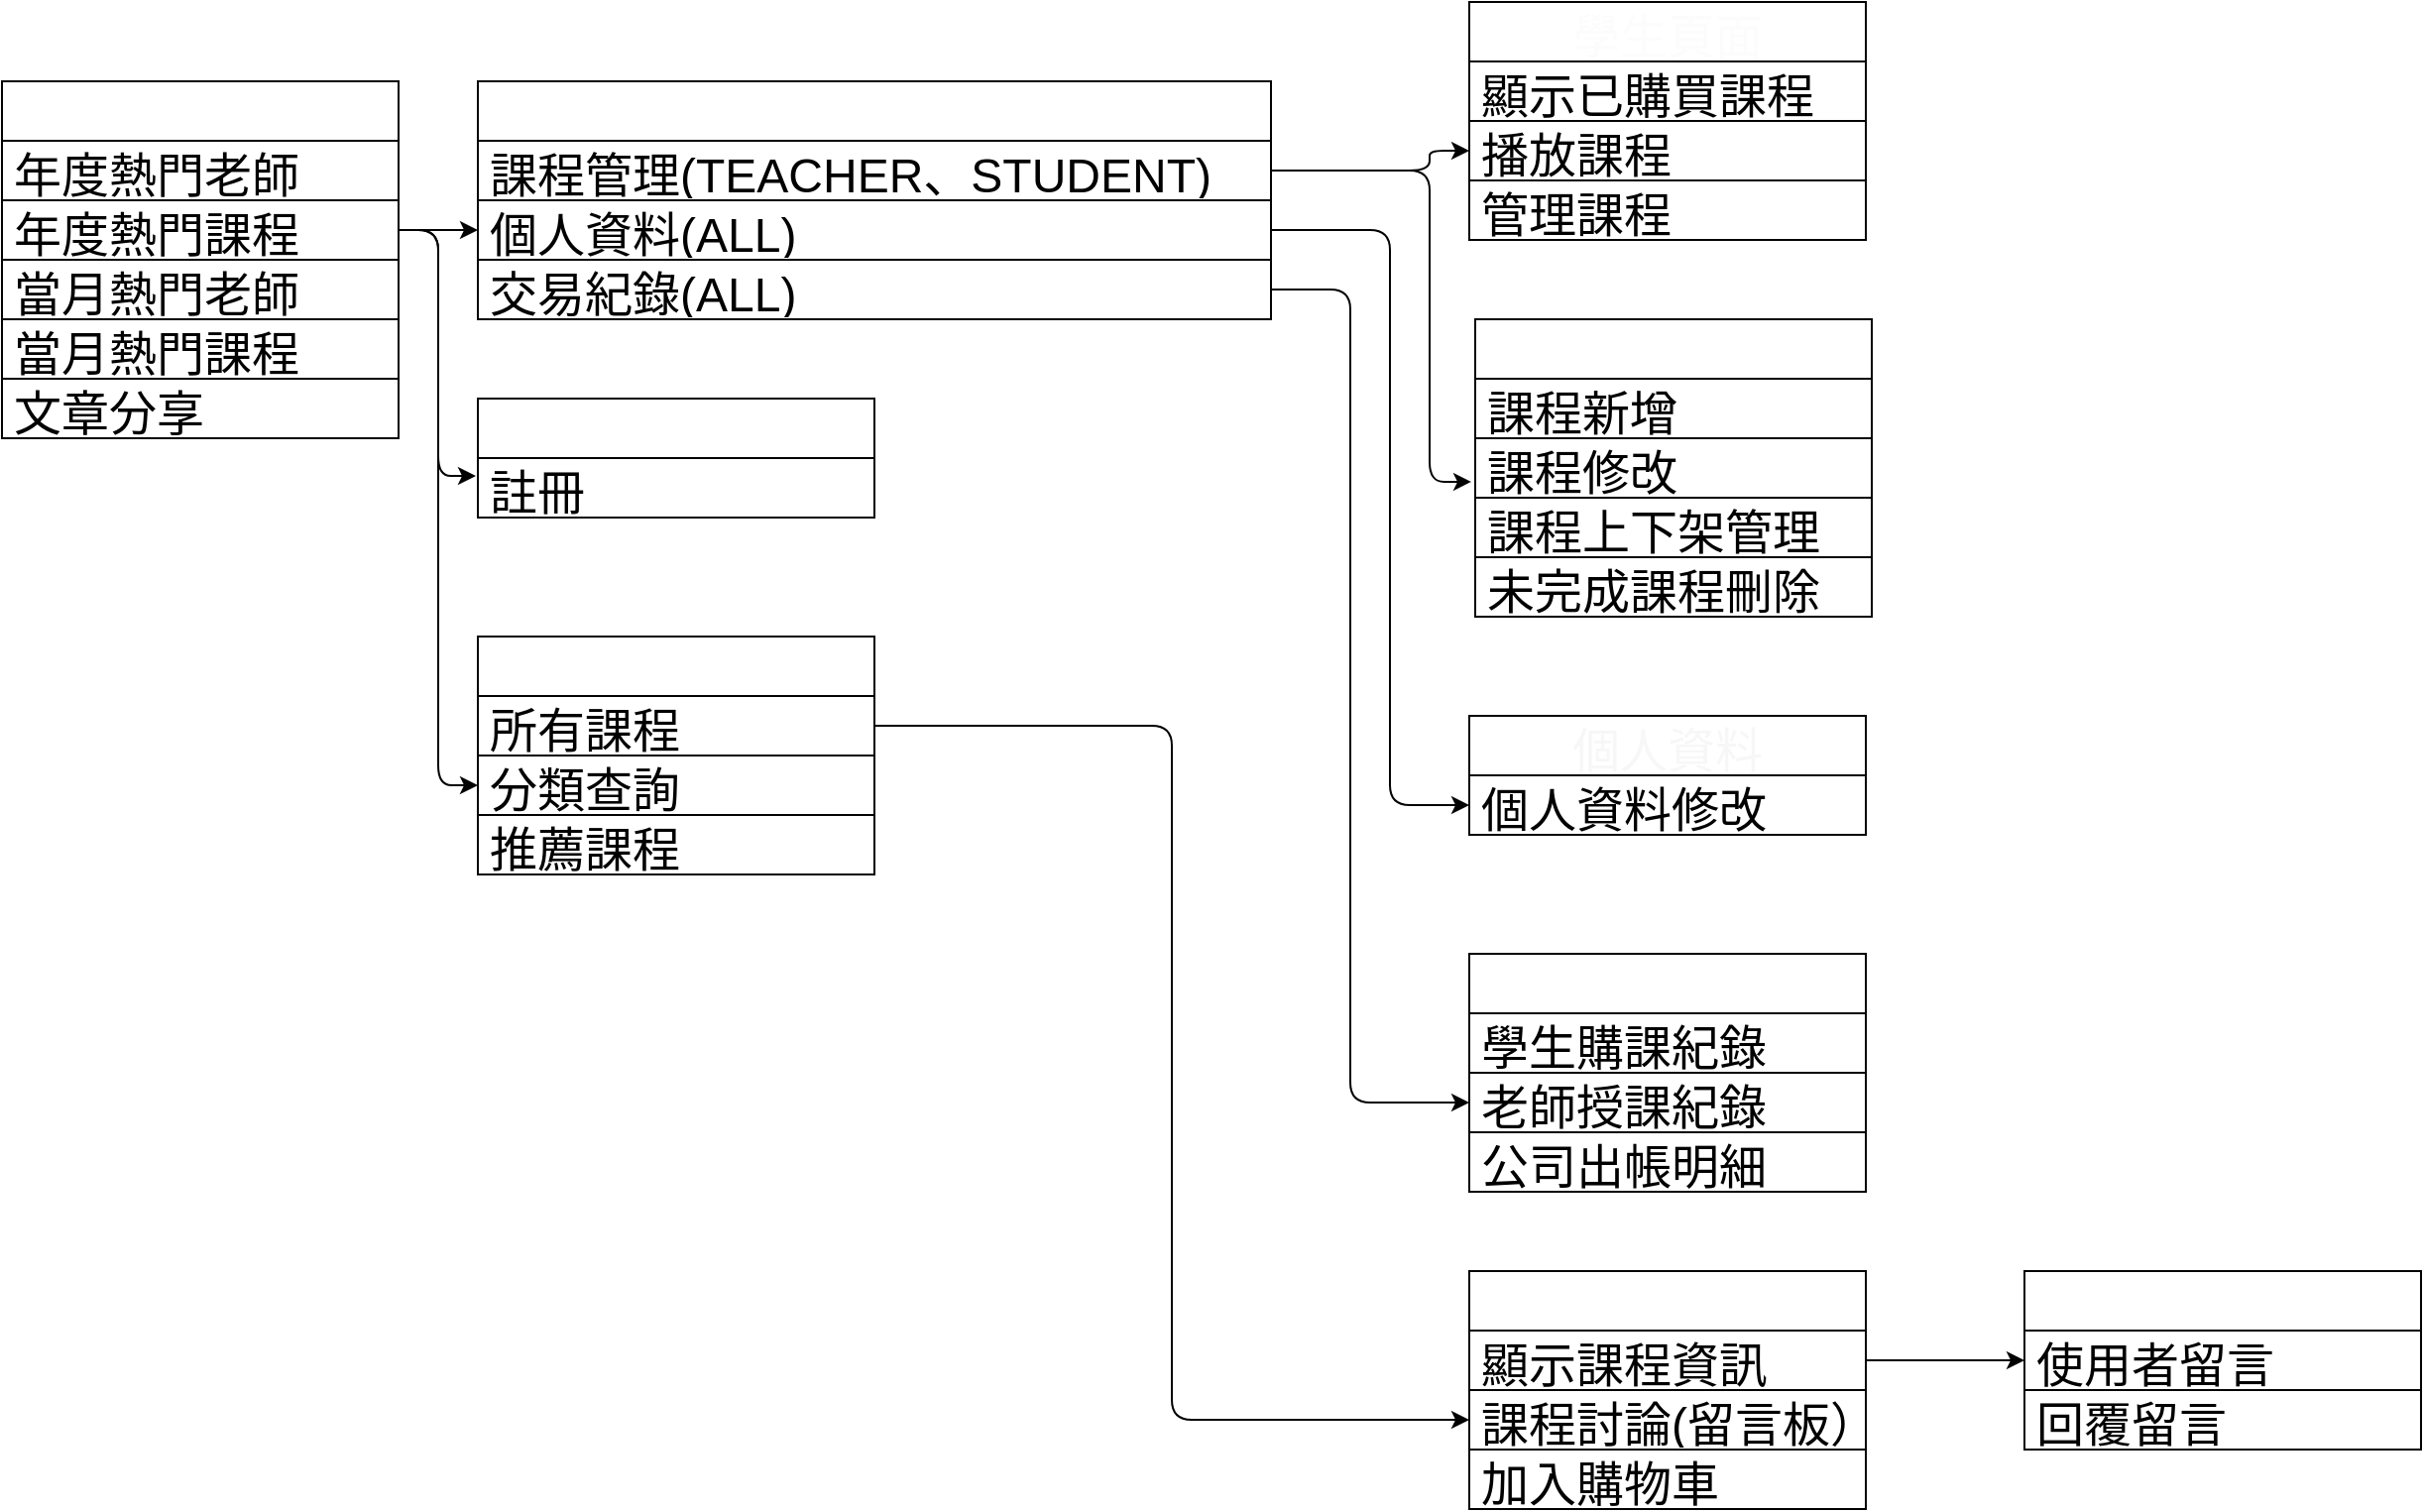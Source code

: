 <mxfile version="17.2.4" type="device"><diagram id="5eixCT4aslgIog5RmQju" name="Page-1"><mxGraphModel dx="1566" dy="823" grid="1" gridSize="10" guides="0" tooltips="1" connect="0" arrows="0" fold="1" page="0" pageScale="1" pageWidth="827" pageHeight="1169" background="#FFFFFF" math="0" shadow="0"><root><mxCell id="0"/><mxCell id="1" parent="0"/><mxCell id="qsGzzAuagtlAmWLh8xZQ-89" value="首頁" style="swimlane;fontStyle=0;childLayout=stackLayout;horizontal=1;startSize=30;horizontalStack=0;resizeParent=1;resizeParentMax=0;resizeLast=0;collapsible=1;marginBottom=0;fontSize=24;strokeColor=#030303;fontColor=#FFFFFF;" parent="1" vertex="1"><mxGeometry x="40" y="40" width="200" height="180" as="geometry"><mxRectangle x="40" y="240" width="80" height="30" as="alternateBounds"/></mxGeometry></mxCell><mxCell id="qsGzzAuagtlAmWLh8xZQ-90" value="年度熱門老師" style="text;align=left;verticalAlign=middle;spacingLeft=4;spacingRight=4;overflow=hidden;points=[[0,0.5],[1,0.5]];portConstraint=eastwest;rotatable=0;fontSize=24;strokeColor=#030303;fontColor=#000000;" parent="qsGzzAuagtlAmWLh8xZQ-89" vertex="1"><mxGeometry y="30" width="200" height="30" as="geometry"/></mxCell><mxCell id="qsGzzAuagtlAmWLh8xZQ-91" value="年度熱門課程" style="text;align=left;verticalAlign=middle;spacingLeft=4;spacingRight=4;overflow=hidden;points=[[0,0.5],[1,0.5]];portConstraint=eastwest;rotatable=0;fontSize=24;strokeColor=#030303;fontColor=#000000;" parent="qsGzzAuagtlAmWLh8xZQ-89" vertex="1"><mxGeometry y="60" width="200" height="30" as="geometry"/></mxCell><mxCell id="qsGzzAuagtlAmWLh8xZQ-94" value="當月熱門老師" style="text;align=left;verticalAlign=middle;spacingLeft=4;spacingRight=4;overflow=hidden;points=[[0,0.5],[1,0.5]];portConstraint=eastwest;rotatable=0;fontSize=24;strokeColor=#030303;fontColor=#000000;" parent="qsGzzAuagtlAmWLh8xZQ-89" vertex="1"><mxGeometry y="90" width="200" height="30" as="geometry"/></mxCell><mxCell id="qsGzzAuagtlAmWLh8xZQ-119" value="當月熱門課程" style="text;align=left;verticalAlign=middle;spacingLeft=4;spacingRight=4;overflow=hidden;points=[[0,0.5],[1,0.5]];portConstraint=eastwest;rotatable=0;fontSize=24;strokeColor=#030303;fontColor=#000000;" parent="qsGzzAuagtlAmWLh8xZQ-89" vertex="1"><mxGeometry y="120" width="200" height="30" as="geometry"/></mxCell><mxCell id="9" value="文章分享" style="text;align=left;verticalAlign=middle;spacingLeft=4;spacingRight=4;overflow=hidden;points=[[0,0.5],[1,0.5]];portConstraint=eastwest;rotatable=0;fontSize=24;strokeColor=#030303;fontColor=#000000;" parent="qsGzzAuagtlAmWLh8xZQ-89" vertex="1"><mxGeometry y="150" width="200" height="30" as="geometry"/></mxCell><mxCell id="qsGzzAuagtlAmWLh8xZQ-100" value="課程管理頁面" style="swimlane;fontStyle=0;childLayout=stackLayout;horizontal=1;startSize=30;horizontalStack=0;resizeParent=1;resizeParentMax=0;resizeLast=0;collapsible=1;marginBottom=0;fontSize=24;strokeColor=#030303;fontColor=#FFFFFF;" parent="1" vertex="1"><mxGeometry x="783" y="160" width="200" height="150" as="geometry"><mxRectangle x="603" y="160" width="130" height="30" as="alternateBounds"/></mxGeometry></mxCell><mxCell id="qsGzzAuagtlAmWLh8xZQ-101" value="課程新增" style="text;align=left;verticalAlign=middle;spacingLeft=4;spacingRight=4;overflow=hidden;points=[[0,0.5],[1,0.5]];portConstraint=eastwest;rotatable=0;fontSize=24;strokeColor=#030303;fontColor=#000000;" parent="qsGzzAuagtlAmWLh8xZQ-100" vertex="1"><mxGeometry y="30" width="200" height="30" as="geometry"/></mxCell><mxCell id="qsGzzAuagtlAmWLh8xZQ-102" value="課程修改" style="text;align=left;verticalAlign=middle;spacingLeft=4;spacingRight=4;overflow=hidden;points=[[0,0.5],[1,0.5]];portConstraint=eastwest;rotatable=0;fontSize=24;strokeColor=#030303;fontColor=#000000;" parent="qsGzzAuagtlAmWLh8xZQ-100" vertex="1"><mxGeometry y="60" width="200" height="30" as="geometry"/></mxCell><mxCell id="8" value="課程上下架管理" style="text;align=left;verticalAlign=middle;spacingLeft=4;spacingRight=4;overflow=hidden;points=[[0,0.5],[1,0.5]];portConstraint=eastwest;rotatable=0;fontSize=24;strokeColor=#030303;fontColor=#000000;" parent="qsGzzAuagtlAmWLh8xZQ-100" vertex="1"><mxGeometry y="90" width="200" height="30" as="geometry"/></mxCell><mxCell id="qsGzzAuagtlAmWLh8xZQ-103" value="未完成課程刪除" style="text;align=left;verticalAlign=middle;spacingLeft=4;spacingRight=4;overflow=hidden;points=[[0,0.5],[1,0.5]];portConstraint=eastwest;rotatable=0;fontSize=24;strokeColor=#030303;fontColor=#000000;" parent="qsGzzAuagtlAmWLh8xZQ-100" vertex="1"><mxGeometry y="120" width="200" height="30" as="geometry"/></mxCell><mxCell id="qsGzzAuagtlAmWLh8xZQ-105" value="學生頁面" style="swimlane;fontStyle=0;childLayout=stackLayout;horizontal=1;startSize=30;horizontalStack=0;resizeParent=1;resizeParentMax=0;resizeLast=0;collapsible=1;marginBottom=0;fontSize=24;strokeColor=#030303;fontColor=#FCFCFC;" parent="1" vertex="1"><mxGeometry x="780" width="200" height="120" as="geometry"><mxRectangle x="600" y="320" width="130" height="30" as="alternateBounds"/></mxGeometry></mxCell><mxCell id="qsGzzAuagtlAmWLh8xZQ-106" value="顯示已購買課程" style="text;align=left;verticalAlign=middle;spacingLeft=4;spacingRight=4;overflow=hidden;points=[[0,0.5],[1,0.5]];portConstraint=eastwest;rotatable=0;fontSize=24;strokeColor=#030303;fontColor=#000000;" parent="qsGzzAuagtlAmWLh8xZQ-105" vertex="1"><mxGeometry y="30" width="200" height="30" as="geometry"/></mxCell><mxCell id="qsGzzAuagtlAmWLh8xZQ-107" value="播放課程" style="text;align=left;verticalAlign=middle;spacingLeft=4;spacingRight=4;overflow=hidden;points=[[0,0.5],[1,0.5]];portConstraint=eastwest;rotatable=0;fontSize=24;strokeColor=#030303;fontColor=#000000;" parent="qsGzzAuagtlAmWLh8xZQ-105" vertex="1"><mxGeometry y="60" width="200" height="30" as="geometry"/></mxCell><mxCell id="qsGzzAuagtlAmWLh8xZQ-108" value="管理課程" style="text;align=left;verticalAlign=middle;spacingLeft=4;spacingRight=4;overflow=hidden;points=[[0,0.5],[1,0.5]];portConstraint=eastwest;rotatable=0;fontSize=24;strokeColor=#030303;fontColor=#000000;" parent="qsGzzAuagtlAmWLh8xZQ-105" vertex="1"><mxGeometry y="90" width="200" height="30" as="geometry"/></mxCell><mxCell id="qsGzzAuagtlAmWLh8xZQ-110" value="交易紀錄" style="swimlane;fontStyle=0;childLayout=stackLayout;horizontal=1;startSize=30;horizontalStack=0;resizeParent=1;resizeParentMax=0;resizeLast=0;collapsible=1;marginBottom=0;fontSize=24;strokeColor=#030303;fontColor=#FFFFFF;" parent="1" vertex="1"><mxGeometry x="780" y="480" width="200" height="120" as="geometry"><mxRectangle x="400" y="40" width="130" height="30" as="alternateBounds"/></mxGeometry></mxCell><mxCell id="qsGzzAuagtlAmWLh8xZQ-111" value="學生購課紀錄" style="text;align=left;verticalAlign=middle;spacingLeft=4;spacingRight=4;overflow=hidden;points=[[0,0.5],[1,0.5]];portConstraint=eastwest;rotatable=0;fontSize=24;strokeColor=#030303;fontColor=#000000;" parent="qsGzzAuagtlAmWLh8xZQ-110" vertex="1"><mxGeometry y="30" width="200" height="30" as="geometry"/></mxCell><mxCell id="qsGzzAuagtlAmWLh8xZQ-112" value="老師授課紀錄" style="text;align=left;verticalAlign=middle;spacingLeft=4;spacingRight=4;overflow=hidden;points=[[0,0.5],[1,0.5]];portConstraint=eastwest;rotatable=0;fontSize=24;strokeColor=#030303;fontColor=#000000;" parent="qsGzzAuagtlAmWLh8xZQ-110" vertex="1"><mxGeometry y="60" width="200" height="30" as="geometry"/></mxCell><mxCell id="qsGzzAuagtlAmWLh8xZQ-113" value="公司出帳明細" style="text;align=left;verticalAlign=middle;spacingLeft=4;spacingRight=4;overflow=hidden;points=[[0,0.5],[1,0.5]];portConstraint=eastwest;rotatable=0;fontSize=24;strokeColor=#030303;fontColor=#000000;" parent="qsGzzAuagtlAmWLh8xZQ-110" vertex="1"><mxGeometry y="90" width="200" height="30" as="geometry"/></mxCell><mxCell id="qsGzzAuagtlAmWLh8xZQ-115" value="課程瀏覽" style="swimlane;fontStyle=0;childLayout=stackLayout;horizontal=1;startSize=30;horizontalStack=0;resizeParent=1;resizeParentMax=0;resizeLast=0;collapsible=1;marginBottom=0;fontSize=24;strokeColor=#030303;fontColor=#FFFFFF;" parent="1" vertex="1"><mxGeometry x="280" y="320" width="200" height="120" as="geometry"><mxRectangle x="400" y="680" width="130" height="30" as="alternateBounds"/></mxGeometry></mxCell><mxCell id="qsGzzAuagtlAmWLh8xZQ-116" value="所有課程" style="text;align=left;verticalAlign=middle;spacingLeft=4;spacingRight=4;overflow=hidden;points=[[0,0.5],[1,0.5]];portConstraint=eastwest;rotatable=0;fontSize=24;strokeColor=#030303;fontColor=#000000;" parent="qsGzzAuagtlAmWLh8xZQ-115" vertex="1"><mxGeometry y="30" width="200" height="30" as="geometry"/></mxCell><mxCell id="7" value="分類查詢" style="text;align=left;verticalAlign=middle;spacingLeft=4;spacingRight=4;overflow=hidden;points=[[0,0.5],[1,0.5]];portConstraint=eastwest;rotatable=0;fontSize=24;strokeColor=#030303;fontColor=#000000;" parent="qsGzzAuagtlAmWLh8xZQ-115" vertex="1"><mxGeometry y="60" width="200" height="30" as="geometry"/></mxCell><mxCell id="qsGzzAuagtlAmWLh8xZQ-147" value="推薦課程" style="text;align=left;verticalAlign=middle;spacingLeft=4;spacingRight=4;overflow=hidden;points=[[0,0.5],[1,0.5]];portConstraint=eastwest;rotatable=0;fontSize=24;strokeColor=#030303;fontColor=#000000;" parent="qsGzzAuagtlAmWLh8xZQ-115" vertex="1"><mxGeometry y="90" width="200" height="30" as="geometry"/></mxCell><mxCell id="qsGzzAuagtlAmWLh8xZQ-120" value="註冊頁面" style="swimlane;fontStyle=0;childLayout=stackLayout;horizontal=1;startSize=30;horizontalStack=0;resizeParent=1;resizeParentMax=0;resizeLast=0;collapsible=1;marginBottom=0;fontSize=24;strokeColor=#030303;fontColor=#FFFFFF;" parent="1" vertex="1"><mxGeometry x="280" y="200" width="200" height="60" as="geometry"><mxRectangle x="280" y="40" width="130" height="30" as="alternateBounds"/></mxGeometry></mxCell><mxCell id="qsGzzAuagtlAmWLh8xZQ-123" value="註冊" style="text;align=left;verticalAlign=middle;spacingLeft=4;spacingRight=4;overflow=hidden;points=[[0,0.5],[1,0.5]];portConstraint=eastwest;rotatable=0;fontSize=24;strokeColor=#030303;fontColor=#000000;" parent="qsGzzAuagtlAmWLh8xZQ-120" vertex="1"><mxGeometry y="30" width="200" height="30" as="geometry"/></mxCell><mxCell id="qsGzzAuagtlAmWLh8xZQ-124" value="個人資料" style="swimlane;fontStyle=0;childLayout=stackLayout;horizontal=1;startSize=30;horizontalStack=0;resizeParent=1;resizeParentMax=0;resizeLast=0;collapsible=1;marginBottom=0;fontSize=24;strokeColor=#030303;fontColor=#F7F7F7;labelBackgroundColor=none;labelBorderColor=none;" parent="1" vertex="1"><mxGeometry x="780" y="360" width="200" height="60" as="geometry"><mxRectangle x="40" y="240" width="80" height="30" as="alternateBounds"/></mxGeometry></mxCell><mxCell id="qsGzzAuagtlAmWLh8xZQ-125" value="個人資料修改" style="text;align=left;verticalAlign=middle;spacingLeft=4;spacingRight=4;overflow=hidden;points=[[0,0.5],[1,0.5]];portConstraint=eastwest;rotatable=0;fontSize=24;strokeColor=#030303;fontColor=#000000;" parent="qsGzzAuagtlAmWLh8xZQ-124" vertex="1"><mxGeometry y="30" width="200" height="30" as="geometry"/></mxCell><mxCell id="qsGzzAuagtlAmWLh8xZQ-130" value="後台" style="swimlane;fontStyle=0;childLayout=stackLayout;horizontal=1;startSize=30;horizontalStack=0;resizeParent=1;resizeParentMax=0;resizeLast=0;collapsible=1;marginBottom=0;fontSize=24;strokeColor=#030303;fontColor=#FFFFFF;" parent="1" vertex="1"><mxGeometry x="280" y="40" width="400" height="120" as="geometry"><mxRectangle x="40" y="240" width="80" height="30" as="alternateBounds"/></mxGeometry></mxCell><mxCell id="qsGzzAuagtlAmWLh8xZQ-132" value="課程管理(TEACHER、STUDENT)" style="text;align=left;verticalAlign=middle;spacingLeft=4;spacingRight=4;overflow=hidden;points=[[0,0.5],[1,0.5]];portConstraint=eastwest;rotatable=0;fontSize=24;strokeColor=#030303;fontColor=#000000;" parent="qsGzzAuagtlAmWLh8xZQ-130" vertex="1"><mxGeometry y="30" width="400" height="30" as="geometry"/></mxCell><mxCell id="qsGzzAuagtlAmWLh8xZQ-131" value="個人資料(ALL)" style="text;align=left;verticalAlign=middle;spacingLeft=4;spacingRight=4;overflow=hidden;points=[[0,0.5],[1,0.5]];portConstraint=eastwest;rotatable=0;fontSize=24;strokeColor=#030303;fontColor=#000000;" parent="qsGzzAuagtlAmWLh8xZQ-130" vertex="1"><mxGeometry y="60" width="400" height="30" as="geometry"/></mxCell><mxCell id="qsGzzAuagtlAmWLh8xZQ-134" value="交易紀錄(ALL)" style="text;align=left;verticalAlign=middle;spacingLeft=4;spacingRight=4;overflow=hidden;points=[[0,0.5],[1,0.5]];portConstraint=eastwest;rotatable=0;fontSize=24;strokeColor=#030303;fontColor=#000000;" parent="qsGzzAuagtlAmWLh8xZQ-130" vertex="1"><mxGeometry y="90" width="400" height="30" as="geometry"/></mxCell><mxCell id="qsGzzAuagtlAmWLh8xZQ-138" style="edgeStyle=orthogonalEdgeStyle;orthogonalLoop=1;jettySize=auto;html=1;entryX=0;entryY=0.5;entryDx=0;entryDy=0;fontSize=24;labelBackgroundColor=#EEEEEE;fontColor=#000000;strokeColor=#030303;" parent="1" source="qsGzzAuagtlAmWLh8xZQ-134" target="qsGzzAuagtlAmWLh8xZQ-112" edge="1"><mxGeometry relative="1" as="geometry"><Array as="points"><mxPoint x="720" y="145"/><mxPoint x="720" y="555"/></Array></mxGeometry></mxCell><mxCell id="qsGzzAuagtlAmWLh8xZQ-139" style="edgeStyle=orthogonalEdgeStyle;orthogonalLoop=1;jettySize=auto;html=1;entryX=0;entryY=0.5;entryDx=0;entryDy=0;fontSize=24;labelBackgroundColor=#EEEEEE;fontColor=#000000;strokeColor=#030303;" parent="1" source="qsGzzAuagtlAmWLh8xZQ-131" target="qsGzzAuagtlAmWLh8xZQ-125" edge="1"><mxGeometry relative="1" as="geometry"><Array as="points"><mxPoint x="740" y="115"/><mxPoint x="740" y="405"/></Array></mxGeometry></mxCell><mxCell id="qsGzzAuagtlAmWLh8xZQ-140" style="edgeStyle=orthogonalEdgeStyle;orthogonalLoop=1;jettySize=auto;html=1;entryX=0;entryY=0.5;entryDx=0;entryDy=0;fontSize=24;labelBackgroundColor=#EEEEEE;fontColor=#000000;strokeColor=#030303;" parent="1" source="qsGzzAuagtlAmWLh8xZQ-132" target="qsGzzAuagtlAmWLh8xZQ-107" edge="1"><mxGeometry relative="1" as="geometry"><Array as="points"><mxPoint x="760" y="85"/><mxPoint x="760" y="75"/></Array></mxGeometry></mxCell><mxCell id="qsGzzAuagtlAmWLh8xZQ-141" style="edgeStyle=orthogonalEdgeStyle;orthogonalLoop=1;jettySize=auto;html=1;entryX=-0.01;entryY=0.733;entryDx=0;entryDy=0;entryPerimeter=0;fontSize=24;labelBackgroundColor=#EEEEEE;fontColor=#000000;strokeColor=#030303;" parent="1" source="qsGzzAuagtlAmWLh8xZQ-132" target="qsGzzAuagtlAmWLh8xZQ-102" edge="1"><mxGeometry relative="1" as="geometry"><Array as="points"><mxPoint x="760" y="85"/><mxPoint x="760" y="242"/></Array></mxGeometry></mxCell><mxCell id="qsGzzAuagtlAmWLh8xZQ-148" value="單一課程的頁面" style="swimlane;fontStyle=0;childLayout=stackLayout;horizontal=1;startSize=30;horizontalStack=0;resizeParent=1;resizeParentMax=0;resizeLast=0;collapsible=1;marginBottom=0;fontSize=24;strokeColor=#030303;fontColor=#FFFFFF;" parent="1" vertex="1"><mxGeometry x="780" y="640" width="200" height="120" as="geometry"><mxRectangle x="400" y="680" width="130" height="30" as="alternateBounds"/></mxGeometry></mxCell><mxCell id="qsGzzAuagtlAmWLh8xZQ-149" value="顯示課程資訊" style="text;align=left;verticalAlign=middle;spacingLeft=4;spacingRight=4;overflow=hidden;points=[[0,0.5],[1,0.5]];portConstraint=eastwest;rotatable=0;fontSize=24;strokeColor=#030303;fontColor=#000000;" parent="qsGzzAuagtlAmWLh8xZQ-148" vertex="1"><mxGeometry y="30" width="200" height="30" as="geometry"/></mxCell><mxCell id="qsGzzAuagtlAmWLh8xZQ-150" value="課程討論(留言板）" style="text;align=left;verticalAlign=middle;spacingLeft=4;spacingRight=4;overflow=hidden;points=[[0,0.5],[1,0.5]];portConstraint=eastwest;rotatable=0;fontSize=24;strokeColor=#030303;fontColor=#000000;" parent="qsGzzAuagtlAmWLh8xZQ-148" vertex="1"><mxGeometry y="60" width="200" height="30" as="geometry"/></mxCell><mxCell id="qsGzzAuagtlAmWLh8xZQ-151" value="加入購物車" style="text;align=left;verticalAlign=middle;spacingLeft=4;spacingRight=4;overflow=hidden;points=[[0,0.5],[1,0.5]];portConstraint=eastwest;rotatable=0;fontSize=24;strokeColor=#030303;fontColor=#000000;" parent="qsGzzAuagtlAmWLh8xZQ-148" vertex="1"><mxGeometry y="90" width="200" height="30" as="geometry"/></mxCell><mxCell id="qsGzzAuagtlAmWLh8xZQ-152" style="edgeStyle=orthogonalEdgeStyle;orthogonalLoop=1;jettySize=auto;html=1;entryX=0;entryY=0.5;entryDx=0;entryDy=0;fontSize=24;labelBackgroundColor=#EEEEEE;fontColor=#000000;strokeColor=#030303;" parent="1" source="qsGzzAuagtlAmWLh8xZQ-116" target="qsGzzAuagtlAmWLh8xZQ-150" edge="1"><mxGeometry relative="1" as="geometry"/></mxCell><mxCell id="qsGzzAuagtlAmWLh8xZQ-153" value="留言板" style="swimlane;fontStyle=0;childLayout=stackLayout;horizontal=1;startSize=30;horizontalStack=0;resizeParent=1;resizeParentMax=0;resizeLast=0;collapsible=1;marginBottom=0;fontSize=24;strokeColor=#030303;fontColor=#FFFFFF;" parent="1" vertex="1"><mxGeometry x="1060" y="640" width="200" height="90" as="geometry"><mxRectangle x="400" y="680" width="130" height="30" as="alternateBounds"/></mxGeometry></mxCell><mxCell id="qsGzzAuagtlAmWLh8xZQ-156" value="使用者留言" style="text;align=left;verticalAlign=middle;spacingLeft=4;spacingRight=4;overflow=hidden;points=[[0,0.5],[1,0.5]];portConstraint=eastwest;rotatable=0;fontSize=24;strokeColor=#030303;fontColor=#000000;" parent="qsGzzAuagtlAmWLh8xZQ-153" vertex="1"><mxGeometry y="30" width="200" height="30" as="geometry"/></mxCell><mxCell id="qsGzzAuagtlAmWLh8xZQ-155" value="回覆留言" style="text;align=left;verticalAlign=middle;spacingLeft=4;spacingRight=4;overflow=hidden;points=[[0,0.5],[1,0.5]];portConstraint=eastwest;rotatable=0;fontSize=24;strokeColor=#030303;fontColor=#000000;" parent="qsGzzAuagtlAmWLh8xZQ-153" vertex="1"><mxGeometry y="60" width="200" height="30" as="geometry"/></mxCell><mxCell id="qsGzzAuagtlAmWLh8xZQ-159" style="edgeStyle=orthogonalEdgeStyle;orthogonalLoop=1;jettySize=auto;html=1;fontSize=24;exitX=1;exitY=0.5;exitDx=0;exitDy=0;entryX=0;entryY=0.5;entryDx=0;entryDy=0;labelBackgroundColor=#EEEEEE;fontColor=#000000;strokeColor=#030303;" parent="1" source="qsGzzAuagtlAmWLh8xZQ-149" target="qsGzzAuagtlAmWLh8xZQ-156" edge="1"><mxGeometry relative="1" as="geometry"><mxPoint x="1040" y="760" as="targetPoint"/></mxGeometry></mxCell><mxCell id="2" style="edgeStyle=none;html=1;exitX=1;exitY=0.5;exitDx=0;exitDy=0;entryX=0;entryY=0.5;entryDx=0;entryDy=0;fontSize=24;labelBackgroundColor=#EEEEEE;fontColor=#000000;strokeColor=#030303;" parent="1" source="qsGzzAuagtlAmWLh8xZQ-91" target="qsGzzAuagtlAmWLh8xZQ-131" edge="1"><mxGeometry relative="1" as="geometry"/></mxCell><mxCell id="4" style="edgeStyle=none;html=1;entryX=-0.005;entryY=0.3;entryDx=0;entryDy=0;entryPerimeter=0;fontSize=24;labelBackgroundColor=#EEEEEE;fontColor=#000000;strokeColor=#030303;" parent="1" source="qsGzzAuagtlAmWLh8xZQ-91" target="qsGzzAuagtlAmWLh8xZQ-123" edge="1"><mxGeometry relative="1" as="geometry"><Array as="points"><mxPoint x="260" y="115"/><mxPoint x="260" y="239"/></Array></mxGeometry></mxCell><mxCell id="5" style="edgeStyle=none;html=1;entryX=0;entryY=0.5;entryDx=0;entryDy=0;fontSize=24;labelBackgroundColor=#EEEEEE;fontColor=#000000;strokeColor=#030303;" parent="1" source="qsGzzAuagtlAmWLh8xZQ-91" target="7" edge="1"><mxGeometry relative="1" as="geometry"><Array as="points"><mxPoint x="260" y="115"/><mxPoint x="260" y="395"/></Array></mxGeometry></mxCell></root></mxGraphModel></diagram></mxfile>